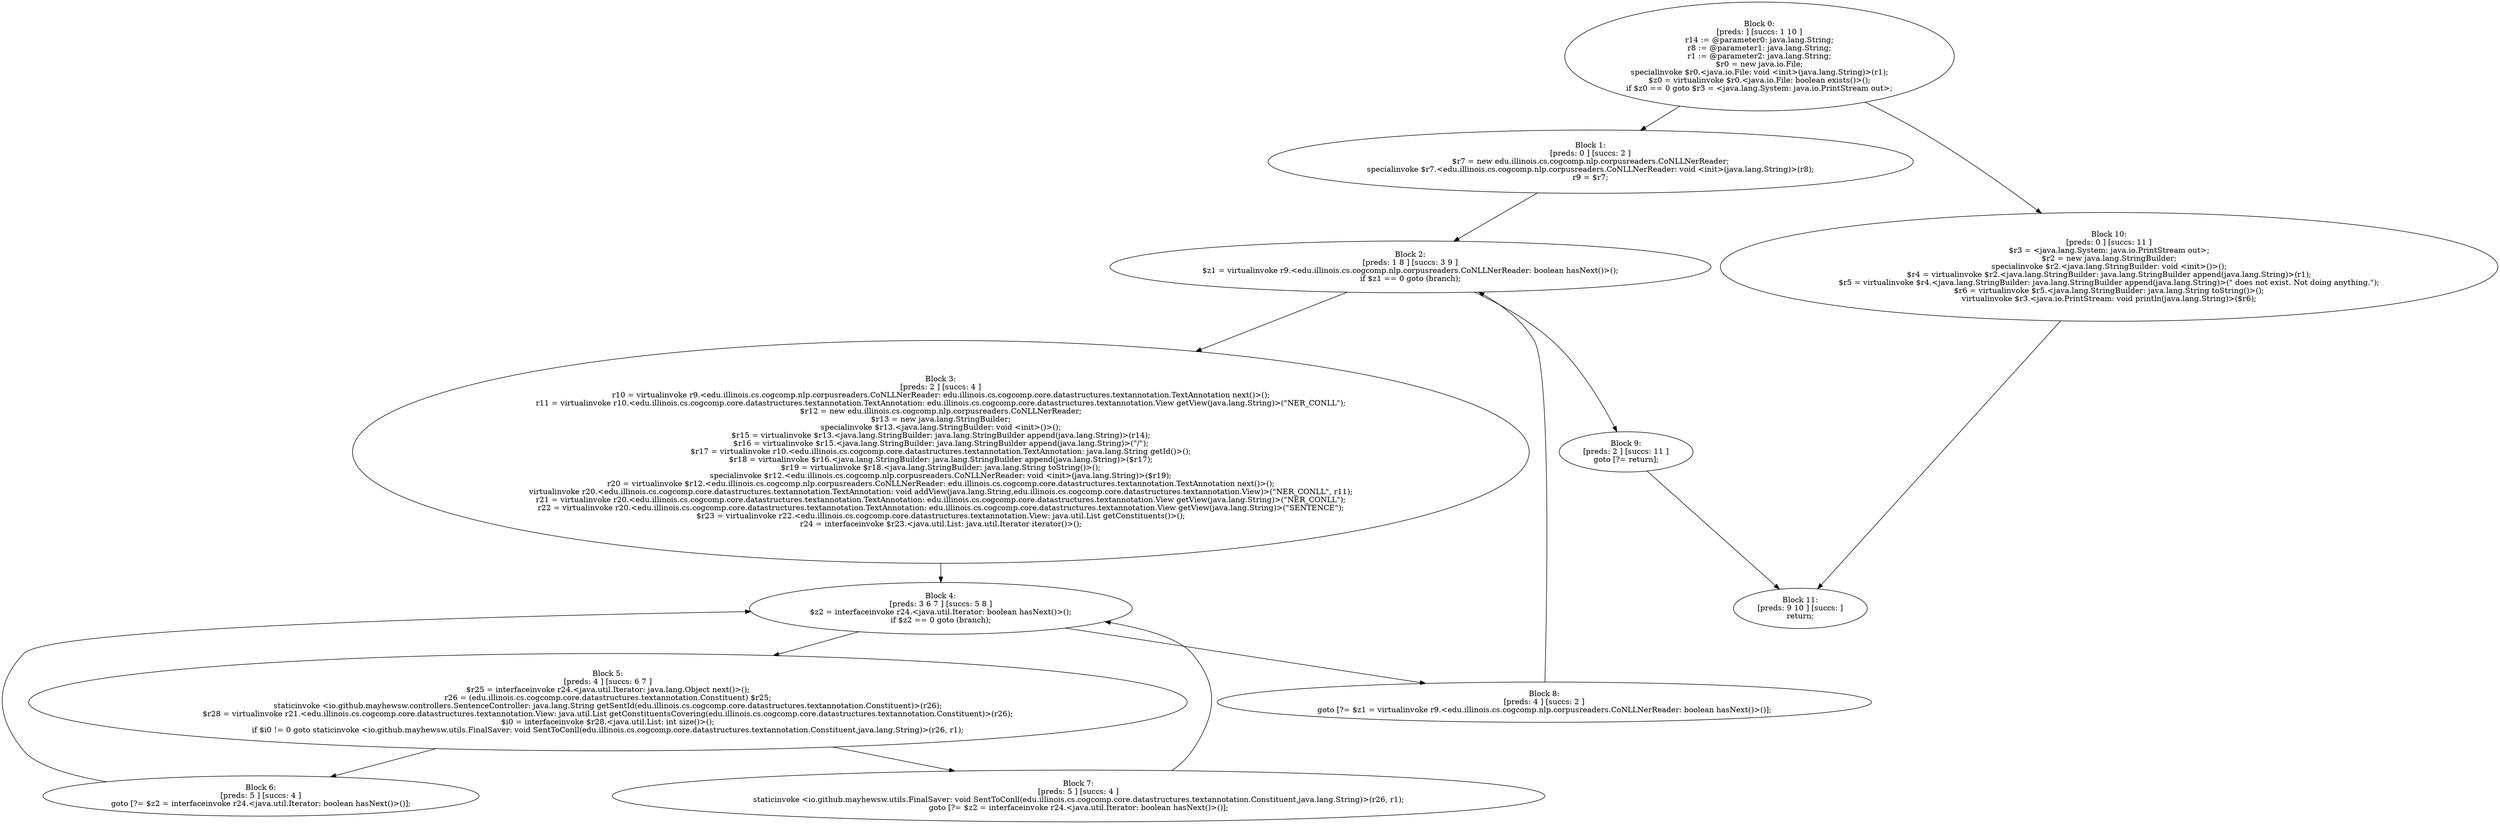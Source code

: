 digraph "unitGraph" {
    "Block 0:
[preds: ] [succs: 1 10 ]
r14 := @parameter0: java.lang.String;
r8 := @parameter1: java.lang.String;
r1 := @parameter2: java.lang.String;
$r0 = new java.io.File;
specialinvoke $r0.<java.io.File: void <init>(java.lang.String)>(r1);
$z0 = virtualinvoke $r0.<java.io.File: boolean exists()>();
if $z0 == 0 goto $r3 = <java.lang.System: java.io.PrintStream out>;
"
    "Block 1:
[preds: 0 ] [succs: 2 ]
$r7 = new edu.illinois.cs.cogcomp.nlp.corpusreaders.CoNLLNerReader;
specialinvoke $r7.<edu.illinois.cs.cogcomp.nlp.corpusreaders.CoNLLNerReader: void <init>(java.lang.String)>(r8);
r9 = $r7;
"
    "Block 2:
[preds: 1 8 ] [succs: 3 9 ]
$z1 = virtualinvoke r9.<edu.illinois.cs.cogcomp.nlp.corpusreaders.CoNLLNerReader: boolean hasNext()>();
if $z1 == 0 goto (branch);
"
    "Block 3:
[preds: 2 ] [succs: 4 ]
r10 = virtualinvoke r9.<edu.illinois.cs.cogcomp.nlp.corpusreaders.CoNLLNerReader: edu.illinois.cs.cogcomp.core.datastructures.textannotation.TextAnnotation next()>();
r11 = virtualinvoke r10.<edu.illinois.cs.cogcomp.core.datastructures.textannotation.TextAnnotation: edu.illinois.cs.cogcomp.core.datastructures.textannotation.View getView(java.lang.String)>(\"NER_CONLL\");
$r12 = new edu.illinois.cs.cogcomp.nlp.corpusreaders.CoNLLNerReader;
$r13 = new java.lang.StringBuilder;
specialinvoke $r13.<java.lang.StringBuilder: void <init>()>();
$r15 = virtualinvoke $r13.<java.lang.StringBuilder: java.lang.StringBuilder append(java.lang.String)>(r14);
$r16 = virtualinvoke $r15.<java.lang.StringBuilder: java.lang.StringBuilder append(java.lang.String)>(\"/\");
$r17 = virtualinvoke r10.<edu.illinois.cs.cogcomp.core.datastructures.textannotation.TextAnnotation: java.lang.String getId()>();
$r18 = virtualinvoke $r16.<java.lang.StringBuilder: java.lang.StringBuilder append(java.lang.String)>($r17);
$r19 = virtualinvoke $r18.<java.lang.StringBuilder: java.lang.String toString()>();
specialinvoke $r12.<edu.illinois.cs.cogcomp.nlp.corpusreaders.CoNLLNerReader: void <init>(java.lang.String)>($r19);
r20 = virtualinvoke $r12.<edu.illinois.cs.cogcomp.nlp.corpusreaders.CoNLLNerReader: edu.illinois.cs.cogcomp.core.datastructures.textannotation.TextAnnotation next()>();
virtualinvoke r20.<edu.illinois.cs.cogcomp.core.datastructures.textannotation.TextAnnotation: void addView(java.lang.String,edu.illinois.cs.cogcomp.core.datastructures.textannotation.View)>(\"NER_CONLL\", r11);
r21 = virtualinvoke r20.<edu.illinois.cs.cogcomp.core.datastructures.textannotation.TextAnnotation: edu.illinois.cs.cogcomp.core.datastructures.textannotation.View getView(java.lang.String)>(\"NER_CONLL\");
r22 = virtualinvoke r20.<edu.illinois.cs.cogcomp.core.datastructures.textannotation.TextAnnotation: edu.illinois.cs.cogcomp.core.datastructures.textannotation.View getView(java.lang.String)>(\"SENTENCE\");
$r23 = virtualinvoke r22.<edu.illinois.cs.cogcomp.core.datastructures.textannotation.View: java.util.List getConstituents()>();
r24 = interfaceinvoke $r23.<java.util.List: java.util.Iterator iterator()>();
"
    "Block 4:
[preds: 3 6 7 ] [succs: 5 8 ]
$z2 = interfaceinvoke r24.<java.util.Iterator: boolean hasNext()>();
if $z2 == 0 goto (branch);
"
    "Block 5:
[preds: 4 ] [succs: 6 7 ]
$r25 = interfaceinvoke r24.<java.util.Iterator: java.lang.Object next()>();
r26 = (edu.illinois.cs.cogcomp.core.datastructures.textannotation.Constituent) $r25;
staticinvoke <io.github.mayhewsw.controllers.SentenceController: java.lang.String getSentId(edu.illinois.cs.cogcomp.core.datastructures.textannotation.Constituent)>(r26);
$r28 = virtualinvoke r21.<edu.illinois.cs.cogcomp.core.datastructures.textannotation.View: java.util.List getConstituentsCovering(edu.illinois.cs.cogcomp.core.datastructures.textannotation.Constituent)>(r26);
$i0 = interfaceinvoke $r28.<java.util.List: int size()>();
if $i0 != 0 goto staticinvoke <io.github.mayhewsw.utils.FinalSaver: void SentToConll(edu.illinois.cs.cogcomp.core.datastructures.textannotation.Constituent,java.lang.String)>(r26, r1);
"
    "Block 6:
[preds: 5 ] [succs: 4 ]
goto [?= $z2 = interfaceinvoke r24.<java.util.Iterator: boolean hasNext()>()];
"
    "Block 7:
[preds: 5 ] [succs: 4 ]
staticinvoke <io.github.mayhewsw.utils.FinalSaver: void SentToConll(edu.illinois.cs.cogcomp.core.datastructures.textannotation.Constituent,java.lang.String)>(r26, r1);
goto [?= $z2 = interfaceinvoke r24.<java.util.Iterator: boolean hasNext()>()];
"
    "Block 8:
[preds: 4 ] [succs: 2 ]
goto [?= $z1 = virtualinvoke r9.<edu.illinois.cs.cogcomp.nlp.corpusreaders.CoNLLNerReader: boolean hasNext()>()];
"
    "Block 9:
[preds: 2 ] [succs: 11 ]
goto [?= return];
"
    "Block 10:
[preds: 0 ] [succs: 11 ]
$r3 = <java.lang.System: java.io.PrintStream out>;
$r2 = new java.lang.StringBuilder;
specialinvoke $r2.<java.lang.StringBuilder: void <init>()>();
$r4 = virtualinvoke $r2.<java.lang.StringBuilder: java.lang.StringBuilder append(java.lang.String)>(r1);
$r5 = virtualinvoke $r4.<java.lang.StringBuilder: java.lang.StringBuilder append(java.lang.String)>(\" does not exist. Not doing anything.\");
$r6 = virtualinvoke $r5.<java.lang.StringBuilder: java.lang.String toString()>();
virtualinvoke $r3.<java.io.PrintStream: void println(java.lang.String)>($r6);
"
    "Block 11:
[preds: 9 10 ] [succs: ]
return;
"
    "Block 0:
[preds: ] [succs: 1 10 ]
r14 := @parameter0: java.lang.String;
r8 := @parameter1: java.lang.String;
r1 := @parameter2: java.lang.String;
$r0 = new java.io.File;
specialinvoke $r0.<java.io.File: void <init>(java.lang.String)>(r1);
$z0 = virtualinvoke $r0.<java.io.File: boolean exists()>();
if $z0 == 0 goto $r3 = <java.lang.System: java.io.PrintStream out>;
"->"Block 1:
[preds: 0 ] [succs: 2 ]
$r7 = new edu.illinois.cs.cogcomp.nlp.corpusreaders.CoNLLNerReader;
specialinvoke $r7.<edu.illinois.cs.cogcomp.nlp.corpusreaders.CoNLLNerReader: void <init>(java.lang.String)>(r8);
r9 = $r7;
";
    "Block 0:
[preds: ] [succs: 1 10 ]
r14 := @parameter0: java.lang.String;
r8 := @parameter1: java.lang.String;
r1 := @parameter2: java.lang.String;
$r0 = new java.io.File;
specialinvoke $r0.<java.io.File: void <init>(java.lang.String)>(r1);
$z0 = virtualinvoke $r0.<java.io.File: boolean exists()>();
if $z0 == 0 goto $r3 = <java.lang.System: java.io.PrintStream out>;
"->"Block 10:
[preds: 0 ] [succs: 11 ]
$r3 = <java.lang.System: java.io.PrintStream out>;
$r2 = new java.lang.StringBuilder;
specialinvoke $r2.<java.lang.StringBuilder: void <init>()>();
$r4 = virtualinvoke $r2.<java.lang.StringBuilder: java.lang.StringBuilder append(java.lang.String)>(r1);
$r5 = virtualinvoke $r4.<java.lang.StringBuilder: java.lang.StringBuilder append(java.lang.String)>(\" does not exist. Not doing anything.\");
$r6 = virtualinvoke $r5.<java.lang.StringBuilder: java.lang.String toString()>();
virtualinvoke $r3.<java.io.PrintStream: void println(java.lang.String)>($r6);
";
    "Block 1:
[preds: 0 ] [succs: 2 ]
$r7 = new edu.illinois.cs.cogcomp.nlp.corpusreaders.CoNLLNerReader;
specialinvoke $r7.<edu.illinois.cs.cogcomp.nlp.corpusreaders.CoNLLNerReader: void <init>(java.lang.String)>(r8);
r9 = $r7;
"->"Block 2:
[preds: 1 8 ] [succs: 3 9 ]
$z1 = virtualinvoke r9.<edu.illinois.cs.cogcomp.nlp.corpusreaders.CoNLLNerReader: boolean hasNext()>();
if $z1 == 0 goto (branch);
";
    "Block 2:
[preds: 1 8 ] [succs: 3 9 ]
$z1 = virtualinvoke r9.<edu.illinois.cs.cogcomp.nlp.corpusreaders.CoNLLNerReader: boolean hasNext()>();
if $z1 == 0 goto (branch);
"->"Block 3:
[preds: 2 ] [succs: 4 ]
r10 = virtualinvoke r9.<edu.illinois.cs.cogcomp.nlp.corpusreaders.CoNLLNerReader: edu.illinois.cs.cogcomp.core.datastructures.textannotation.TextAnnotation next()>();
r11 = virtualinvoke r10.<edu.illinois.cs.cogcomp.core.datastructures.textannotation.TextAnnotation: edu.illinois.cs.cogcomp.core.datastructures.textannotation.View getView(java.lang.String)>(\"NER_CONLL\");
$r12 = new edu.illinois.cs.cogcomp.nlp.corpusreaders.CoNLLNerReader;
$r13 = new java.lang.StringBuilder;
specialinvoke $r13.<java.lang.StringBuilder: void <init>()>();
$r15 = virtualinvoke $r13.<java.lang.StringBuilder: java.lang.StringBuilder append(java.lang.String)>(r14);
$r16 = virtualinvoke $r15.<java.lang.StringBuilder: java.lang.StringBuilder append(java.lang.String)>(\"/\");
$r17 = virtualinvoke r10.<edu.illinois.cs.cogcomp.core.datastructures.textannotation.TextAnnotation: java.lang.String getId()>();
$r18 = virtualinvoke $r16.<java.lang.StringBuilder: java.lang.StringBuilder append(java.lang.String)>($r17);
$r19 = virtualinvoke $r18.<java.lang.StringBuilder: java.lang.String toString()>();
specialinvoke $r12.<edu.illinois.cs.cogcomp.nlp.corpusreaders.CoNLLNerReader: void <init>(java.lang.String)>($r19);
r20 = virtualinvoke $r12.<edu.illinois.cs.cogcomp.nlp.corpusreaders.CoNLLNerReader: edu.illinois.cs.cogcomp.core.datastructures.textannotation.TextAnnotation next()>();
virtualinvoke r20.<edu.illinois.cs.cogcomp.core.datastructures.textannotation.TextAnnotation: void addView(java.lang.String,edu.illinois.cs.cogcomp.core.datastructures.textannotation.View)>(\"NER_CONLL\", r11);
r21 = virtualinvoke r20.<edu.illinois.cs.cogcomp.core.datastructures.textannotation.TextAnnotation: edu.illinois.cs.cogcomp.core.datastructures.textannotation.View getView(java.lang.String)>(\"NER_CONLL\");
r22 = virtualinvoke r20.<edu.illinois.cs.cogcomp.core.datastructures.textannotation.TextAnnotation: edu.illinois.cs.cogcomp.core.datastructures.textannotation.View getView(java.lang.String)>(\"SENTENCE\");
$r23 = virtualinvoke r22.<edu.illinois.cs.cogcomp.core.datastructures.textannotation.View: java.util.List getConstituents()>();
r24 = interfaceinvoke $r23.<java.util.List: java.util.Iterator iterator()>();
";
    "Block 2:
[preds: 1 8 ] [succs: 3 9 ]
$z1 = virtualinvoke r9.<edu.illinois.cs.cogcomp.nlp.corpusreaders.CoNLLNerReader: boolean hasNext()>();
if $z1 == 0 goto (branch);
"->"Block 9:
[preds: 2 ] [succs: 11 ]
goto [?= return];
";
    "Block 3:
[preds: 2 ] [succs: 4 ]
r10 = virtualinvoke r9.<edu.illinois.cs.cogcomp.nlp.corpusreaders.CoNLLNerReader: edu.illinois.cs.cogcomp.core.datastructures.textannotation.TextAnnotation next()>();
r11 = virtualinvoke r10.<edu.illinois.cs.cogcomp.core.datastructures.textannotation.TextAnnotation: edu.illinois.cs.cogcomp.core.datastructures.textannotation.View getView(java.lang.String)>(\"NER_CONLL\");
$r12 = new edu.illinois.cs.cogcomp.nlp.corpusreaders.CoNLLNerReader;
$r13 = new java.lang.StringBuilder;
specialinvoke $r13.<java.lang.StringBuilder: void <init>()>();
$r15 = virtualinvoke $r13.<java.lang.StringBuilder: java.lang.StringBuilder append(java.lang.String)>(r14);
$r16 = virtualinvoke $r15.<java.lang.StringBuilder: java.lang.StringBuilder append(java.lang.String)>(\"/\");
$r17 = virtualinvoke r10.<edu.illinois.cs.cogcomp.core.datastructures.textannotation.TextAnnotation: java.lang.String getId()>();
$r18 = virtualinvoke $r16.<java.lang.StringBuilder: java.lang.StringBuilder append(java.lang.String)>($r17);
$r19 = virtualinvoke $r18.<java.lang.StringBuilder: java.lang.String toString()>();
specialinvoke $r12.<edu.illinois.cs.cogcomp.nlp.corpusreaders.CoNLLNerReader: void <init>(java.lang.String)>($r19);
r20 = virtualinvoke $r12.<edu.illinois.cs.cogcomp.nlp.corpusreaders.CoNLLNerReader: edu.illinois.cs.cogcomp.core.datastructures.textannotation.TextAnnotation next()>();
virtualinvoke r20.<edu.illinois.cs.cogcomp.core.datastructures.textannotation.TextAnnotation: void addView(java.lang.String,edu.illinois.cs.cogcomp.core.datastructures.textannotation.View)>(\"NER_CONLL\", r11);
r21 = virtualinvoke r20.<edu.illinois.cs.cogcomp.core.datastructures.textannotation.TextAnnotation: edu.illinois.cs.cogcomp.core.datastructures.textannotation.View getView(java.lang.String)>(\"NER_CONLL\");
r22 = virtualinvoke r20.<edu.illinois.cs.cogcomp.core.datastructures.textannotation.TextAnnotation: edu.illinois.cs.cogcomp.core.datastructures.textannotation.View getView(java.lang.String)>(\"SENTENCE\");
$r23 = virtualinvoke r22.<edu.illinois.cs.cogcomp.core.datastructures.textannotation.View: java.util.List getConstituents()>();
r24 = interfaceinvoke $r23.<java.util.List: java.util.Iterator iterator()>();
"->"Block 4:
[preds: 3 6 7 ] [succs: 5 8 ]
$z2 = interfaceinvoke r24.<java.util.Iterator: boolean hasNext()>();
if $z2 == 0 goto (branch);
";
    "Block 4:
[preds: 3 6 7 ] [succs: 5 8 ]
$z2 = interfaceinvoke r24.<java.util.Iterator: boolean hasNext()>();
if $z2 == 0 goto (branch);
"->"Block 5:
[preds: 4 ] [succs: 6 7 ]
$r25 = interfaceinvoke r24.<java.util.Iterator: java.lang.Object next()>();
r26 = (edu.illinois.cs.cogcomp.core.datastructures.textannotation.Constituent) $r25;
staticinvoke <io.github.mayhewsw.controllers.SentenceController: java.lang.String getSentId(edu.illinois.cs.cogcomp.core.datastructures.textannotation.Constituent)>(r26);
$r28 = virtualinvoke r21.<edu.illinois.cs.cogcomp.core.datastructures.textannotation.View: java.util.List getConstituentsCovering(edu.illinois.cs.cogcomp.core.datastructures.textannotation.Constituent)>(r26);
$i0 = interfaceinvoke $r28.<java.util.List: int size()>();
if $i0 != 0 goto staticinvoke <io.github.mayhewsw.utils.FinalSaver: void SentToConll(edu.illinois.cs.cogcomp.core.datastructures.textannotation.Constituent,java.lang.String)>(r26, r1);
";
    "Block 4:
[preds: 3 6 7 ] [succs: 5 8 ]
$z2 = interfaceinvoke r24.<java.util.Iterator: boolean hasNext()>();
if $z2 == 0 goto (branch);
"->"Block 8:
[preds: 4 ] [succs: 2 ]
goto [?= $z1 = virtualinvoke r9.<edu.illinois.cs.cogcomp.nlp.corpusreaders.CoNLLNerReader: boolean hasNext()>()];
";
    "Block 5:
[preds: 4 ] [succs: 6 7 ]
$r25 = interfaceinvoke r24.<java.util.Iterator: java.lang.Object next()>();
r26 = (edu.illinois.cs.cogcomp.core.datastructures.textannotation.Constituent) $r25;
staticinvoke <io.github.mayhewsw.controllers.SentenceController: java.lang.String getSentId(edu.illinois.cs.cogcomp.core.datastructures.textannotation.Constituent)>(r26);
$r28 = virtualinvoke r21.<edu.illinois.cs.cogcomp.core.datastructures.textannotation.View: java.util.List getConstituentsCovering(edu.illinois.cs.cogcomp.core.datastructures.textannotation.Constituent)>(r26);
$i0 = interfaceinvoke $r28.<java.util.List: int size()>();
if $i0 != 0 goto staticinvoke <io.github.mayhewsw.utils.FinalSaver: void SentToConll(edu.illinois.cs.cogcomp.core.datastructures.textannotation.Constituent,java.lang.String)>(r26, r1);
"->"Block 6:
[preds: 5 ] [succs: 4 ]
goto [?= $z2 = interfaceinvoke r24.<java.util.Iterator: boolean hasNext()>()];
";
    "Block 5:
[preds: 4 ] [succs: 6 7 ]
$r25 = interfaceinvoke r24.<java.util.Iterator: java.lang.Object next()>();
r26 = (edu.illinois.cs.cogcomp.core.datastructures.textannotation.Constituent) $r25;
staticinvoke <io.github.mayhewsw.controllers.SentenceController: java.lang.String getSentId(edu.illinois.cs.cogcomp.core.datastructures.textannotation.Constituent)>(r26);
$r28 = virtualinvoke r21.<edu.illinois.cs.cogcomp.core.datastructures.textannotation.View: java.util.List getConstituentsCovering(edu.illinois.cs.cogcomp.core.datastructures.textannotation.Constituent)>(r26);
$i0 = interfaceinvoke $r28.<java.util.List: int size()>();
if $i0 != 0 goto staticinvoke <io.github.mayhewsw.utils.FinalSaver: void SentToConll(edu.illinois.cs.cogcomp.core.datastructures.textannotation.Constituent,java.lang.String)>(r26, r1);
"->"Block 7:
[preds: 5 ] [succs: 4 ]
staticinvoke <io.github.mayhewsw.utils.FinalSaver: void SentToConll(edu.illinois.cs.cogcomp.core.datastructures.textannotation.Constituent,java.lang.String)>(r26, r1);
goto [?= $z2 = interfaceinvoke r24.<java.util.Iterator: boolean hasNext()>()];
";
    "Block 6:
[preds: 5 ] [succs: 4 ]
goto [?= $z2 = interfaceinvoke r24.<java.util.Iterator: boolean hasNext()>()];
"->"Block 4:
[preds: 3 6 7 ] [succs: 5 8 ]
$z2 = interfaceinvoke r24.<java.util.Iterator: boolean hasNext()>();
if $z2 == 0 goto (branch);
";
    "Block 7:
[preds: 5 ] [succs: 4 ]
staticinvoke <io.github.mayhewsw.utils.FinalSaver: void SentToConll(edu.illinois.cs.cogcomp.core.datastructures.textannotation.Constituent,java.lang.String)>(r26, r1);
goto [?= $z2 = interfaceinvoke r24.<java.util.Iterator: boolean hasNext()>()];
"->"Block 4:
[preds: 3 6 7 ] [succs: 5 8 ]
$z2 = interfaceinvoke r24.<java.util.Iterator: boolean hasNext()>();
if $z2 == 0 goto (branch);
";
    "Block 8:
[preds: 4 ] [succs: 2 ]
goto [?= $z1 = virtualinvoke r9.<edu.illinois.cs.cogcomp.nlp.corpusreaders.CoNLLNerReader: boolean hasNext()>()];
"->"Block 2:
[preds: 1 8 ] [succs: 3 9 ]
$z1 = virtualinvoke r9.<edu.illinois.cs.cogcomp.nlp.corpusreaders.CoNLLNerReader: boolean hasNext()>();
if $z1 == 0 goto (branch);
";
    "Block 9:
[preds: 2 ] [succs: 11 ]
goto [?= return];
"->"Block 11:
[preds: 9 10 ] [succs: ]
return;
";
    "Block 10:
[preds: 0 ] [succs: 11 ]
$r3 = <java.lang.System: java.io.PrintStream out>;
$r2 = new java.lang.StringBuilder;
specialinvoke $r2.<java.lang.StringBuilder: void <init>()>();
$r4 = virtualinvoke $r2.<java.lang.StringBuilder: java.lang.StringBuilder append(java.lang.String)>(r1);
$r5 = virtualinvoke $r4.<java.lang.StringBuilder: java.lang.StringBuilder append(java.lang.String)>(\" does not exist. Not doing anything.\");
$r6 = virtualinvoke $r5.<java.lang.StringBuilder: java.lang.String toString()>();
virtualinvoke $r3.<java.io.PrintStream: void println(java.lang.String)>($r6);
"->"Block 11:
[preds: 9 10 ] [succs: ]
return;
";
}
